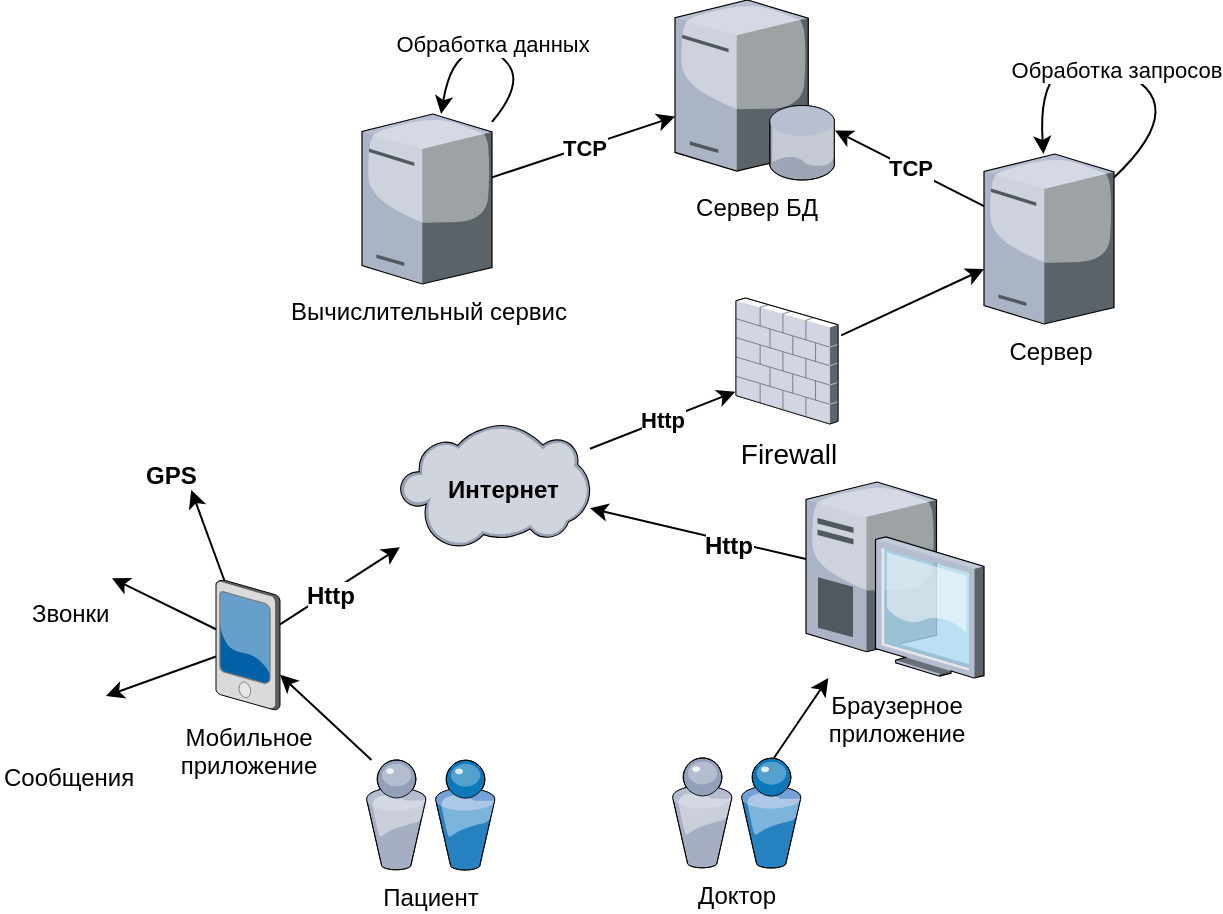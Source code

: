 <mxfile version="10.6.7" type="device"><diagram name="Page-1" id="e3a06f82-3646-2815-327d-82caf3d4e204"><mxGraphModel dx="988" dy="-727" grid="1" gridSize="10" guides="1" tooltips="1" connect="1" arrows="1" fold="1" page="1" pageScale="1.5" pageWidth="1169" pageHeight="826" background="none" math="0" shadow="0"><root><mxCell id="0" style=";html=1;"/><mxCell id="1" style=";html=1;" parent="0"/><mxCell id="XiC1yfHGTSZyb7_Km_Cf-1" value="Сервер БД" style="verticalLabelPosition=bottom;aspect=fixed;html=1;verticalAlign=top;strokeColor=none;align=center;outlineConnect=0;shape=mxgraph.citrix.database_server;" vertex="1" parent="1"><mxGeometry x="819.5" y="1440" width="80" height="90" as="geometry"/></mxCell><mxCell id="XiC1yfHGTSZyb7_Km_Cf-2" value="Браузерное &lt;br&gt;приложение" style="verticalLabelPosition=bottom;aspect=fixed;html=1;verticalAlign=top;strokeColor=none;align=center;outlineConnect=0;shape=mxgraph.citrix.desktop;" vertex="1" parent="1"><mxGeometry x="885" y="1681" width="89" height="98" as="geometry"/></mxCell><mxCell id="XiC1yfHGTSZyb7_Km_Cf-4" value="Мобильное &lt;br&gt;приложение" style="verticalLabelPosition=bottom;aspect=fixed;html=1;verticalAlign=top;strokeColor=none;align=center;outlineConnect=0;shape=mxgraph.citrix.pda;" vertex="1" parent="1"><mxGeometry x="590" y="1730" width="32" height="65" as="geometry"/></mxCell><mxCell id="XiC1yfHGTSZyb7_Km_Cf-5" value="Пациент" style="verticalLabelPosition=bottom;aspect=fixed;html=1;verticalAlign=top;strokeColor=none;align=center;outlineConnect=0;shape=mxgraph.citrix.users;" vertex="1" parent="1"><mxGeometry x="665" y="1820" width="64.5" height="55" as="geometry"/></mxCell><mxCell id="XiC1yfHGTSZyb7_Km_Cf-6" value="Доктор" style="verticalLabelPosition=bottom;aspect=fixed;html=1;verticalAlign=top;strokeColor=none;align=center;outlineConnect=0;shape=mxgraph.citrix.users;" vertex="1" parent="1"><mxGeometry x="818" y="1819" width="64.5" height="55" as="geometry"/></mxCell><mxCell id="XiC1yfHGTSZyb7_Km_Cf-7" value="Сервер" style="verticalLabelPosition=bottom;aspect=fixed;html=1;verticalAlign=top;strokeColor=none;align=center;outlineConnect=0;shape=mxgraph.citrix.license_server;" vertex="1" parent="1"><mxGeometry x="974" y="1517" width="65" height="85" as="geometry"/></mxCell><mxCell id="XiC1yfHGTSZyb7_Km_Cf-8" value="Вычислительный сервис" style="verticalLabelPosition=bottom;aspect=fixed;html=1;verticalAlign=top;strokeColor=none;align=center;outlineConnect=0;shape=mxgraph.citrix.license_server;" vertex="1" parent="1"><mxGeometry x="663" y="1497" width="65" height="85" as="geometry"/></mxCell><mxCell id="XiC1yfHGTSZyb7_Km_Cf-9" value="" style="verticalLabelPosition=bottom;aspect=fixed;html=1;verticalAlign=top;strokeColor=none;align=center;outlineConnect=0;shape=mxgraph.citrix.cloud;" vertex="1" parent="1"><mxGeometry x="682" y="1652" width="95" height="62" as="geometry"/></mxCell><mxCell id="XiC1yfHGTSZyb7_Km_Cf-10" value="Интернет" style="text;html=1;resizable=0;points=[];autosize=1;align=left;verticalAlign=top;spacingTop=-4;fontColor=#000000;fontStyle=1" vertex="1" parent="1"><mxGeometry x="703.5" y="1675" width="70" height="20" as="geometry"/></mxCell><mxCell id="XiC1yfHGTSZyb7_Km_Cf-11" value="" style="endArrow=classic;html=1;fontColor=#000000;" edge="1" parent="1" source="XiC1yfHGTSZyb7_Km_Cf-4" target="XiC1yfHGTSZyb7_Km_Cf-9"><mxGeometry width="50" height="50" relative="1" as="geometry"><mxPoint x="593" y="1792" as="sourcePoint"/><mxPoint x="643" y="1742" as="targetPoint"/></mxGeometry></mxCell><mxCell id="XiC1yfHGTSZyb7_Km_Cf-12" value="&lt;b&gt;Http&lt;/b&gt;" style="text;html=1;resizable=0;points=[];align=center;verticalAlign=middle;labelBackgroundColor=#ffffff;fontColor=#000000;" vertex="1" connectable="0" parent="XiC1yfHGTSZyb7_Km_Cf-11"><mxGeometry x="-0.198" y="-1" relative="1" as="geometry"><mxPoint as="offset"/></mxGeometry></mxCell><mxCell id="XiC1yfHGTSZyb7_Km_Cf-14" value="&lt;b&gt;Http&lt;/b&gt;" style="endArrow=classic;html=1;fontColor=#000000;entryX=-0.007;entryY=0.744;entryDx=0;entryDy=0;entryPerimeter=0;" edge="1" parent="1" source="XiC1yfHGTSZyb7_Km_Cf-9" target="XiC1yfHGTSZyb7_Km_Cf-46"><mxGeometry width="50" height="50" relative="1" as="geometry"><mxPoint x="460" y="1670" as="sourcePoint"/><mxPoint x="510" y="1620" as="targetPoint"/></mxGeometry></mxCell><mxCell id="XiC1yfHGTSZyb7_Km_Cf-15" value="&lt;b&gt;TCP&lt;/b&gt;" style="endArrow=classic;html=1;fontColor=#000000;" edge="1" parent="1" source="XiC1yfHGTSZyb7_Km_Cf-7" target="XiC1yfHGTSZyb7_Km_Cf-1"><mxGeometry width="50" height="50" relative="1" as="geometry"><mxPoint x="700" y="1650" as="sourcePoint"/><mxPoint x="750" y="1600" as="targetPoint"/></mxGeometry></mxCell><mxCell id="XiC1yfHGTSZyb7_Km_Cf-16" value="&lt;b&gt;TCP&lt;/b&gt;" style="endArrow=classic;html=1;fontColor=#000000;" edge="1" parent="1" source="XiC1yfHGTSZyb7_Km_Cf-8" target="XiC1yfHGTSZyb7_Km_Cf-1"><mxGeometry width="50" height="50" relative="1" as="geometry"><mxPoint x="770" y="1670" as="sourcePoint"/><mxPoint x="820" y="1620" as="targetPoint"/></mxGeometry></mxCell><mxCell id="XiC1yfHGTSZyb7_Km_Cf-18" value="" style="endArrow=classic;html=1;fontColor=#000000;" edge="1" parent="1" source="XiC1yfHGTSZyb7_Km_Cf-5" target="XiC1yfHGTSZyb7_Km_Cf-4"><mxGeometry width="50" height="50" relative="1" as="geometry"><mxPoint x="523" y="1952" as="sourcePoint"/><mxPoint x="573" y="1902" as="targetPoint"/></mxGeometry></mxCell><mxCell id="XiC1yfHGTSZyb7_Km_Cf-19" value="" style="endArrow=classic;html=1;fontColor=#000000;" edge="1" parent="1" source="XiC1yfHGTSZyb7_Km_Cf-6" target="XiC1yfHGTSZyb7_Km_Cf-2"><mxGeometry width="50" height="50" relative="1" as="geometry"><mxPoint x="743" y="1932" as="sourcePoint"/><mxPoint x="793" y="1882" as="targetPoint"/></mxGeometry></mxCell><mxCell id="XiC1yfHGTSZyb7_Km_Cf-22" value="" style="endArrow=classic;html=1;fontColor=#000000;" edge="1" parent="1" source="XiC1yfHGTSZyb7_Km_Cf-2" target="XiC1yfHGTSZyb7_Km_Cf-9"><mxGeometry width="50" height="50" relative="1" as="geometry"><mxPoint x="706" y="1849.5" as="sourcePoint"/><mxPoint x="756" y="1799.5" as="targetPoint"/></mxGeometry></mxCell><mxCell id="XiC1yfHGTSZyb7_Km_Cf-23" value="&lt;b&gt;Http&lt;/b&gt;" style="text;html=1;resizable=0;points=[];align=center;verticalAlign=middle;labelBackgroundColor=#ffffff;fontColor=#000000;" vertex="1" connectable="0" parent="XiC1yfHGTSZyb7_Km_Cf-22"><mxGeometry x="-0.278" y="2" relative="1" as="geometry"><mxPoint as="offset"/></mxGeometry></mxCell><mxCell id="XiC1yfHGTSZyb7_Km_Cf-25" value="Обработка данных" style="curved=1;endArrow=classic;html=1;fontColor=#000000;" edge="1" parent="1" source="XiC1yfHGTSZyb7_Km_Cf-8" target="XiC1yfHGTSZyb7_Km_Cf-8"><mxGeometry width="50" height="50" relative="1" as="geometry"><mxPoint x="694" y="1482" as="sourcePoint"/><mxPoint x="744" y="1432" as="targetPoint"/><Array as="points"><mxPoint x="744" y="1482"/><mxPoint x="728" y="1462"/><mxPoint x="707" y="1470"/></Array></mxGeometry></mxCell><mxCell id="XiC1yfHGTSZyb7_Km_Cf-30" value="" style="shape=image;html=1;verticalAlign=top;verticalLabelPosition=bottom;labelBackgroundColor=#ffffff;imageAspect=0;aspect=fixed;image=https://cdn4.iconfinder.com/data/icons/socialcones/508/WhatsApp-128.png;fontColor=#000000;" vertex="1" parent="1"><mxGeometry x="499" y="1700" width="39" height="39" as="geometry"/></mxCell><mxCell id="XiC1yfHGTSZyb7_Km_Cf-37" value="" style="shape=image;html=1;verticalAlign=top;verticalLabelPosition=bottom;labelBackgroundColor=#ffffff;imageAspect=0;aspect=fixed;image=https://cdn4.iconfinder.com/data/icons/web-ui-color/128/Mail-128.png;fontColor=#000000;" vertex="1" parent="1"><mxGeometry x="499" y="1779" width="36" height="36" as="geometry"/></mxCell><mxCell id="XiC1yfHGTSZyb7_Km_Cf-38" value="" style="endArrow=classic;html=1;fontColor=#000000;" edge="1" parent="1" source="XiC1yfHGTSZyb7_Km_Cf-4" target="XiC1yfHGTSZyb7_Km_Cf-26"><mxGeometry width="50" height="50" relative="1" as="geometry"><mxPoint x="619" y="1675" as="sourcePoint"/><mxPoint x="669" y="1625" as="targetPoint"/></mxGeometry></mxCell><mxCell id="XiC1yfHGTSZyb7_Km_Cf-39" value="" style="endArrow=classic;html=1;fontColor=#000000;" edge="1" parent="1" source="XiC1yfHGTSZyb7_Km_Cf-4" target="XiC1yfHGTSZyb7_Km_Cf-30"><mxGeometry width="50" height="50" relative="1" as="geometry"><mxPoint x="480" y="1640" as="sourcePoint"/><mxPoint x="530" y="1590" as="targetPoint"/></mxGeometry></mxCell><mxCell id="XiC1yfHGTSZyb7_Km_Cf-40" value="" style="endArrow=classic;html=1;fontColor=#000000;entryX=1;entryY=0.25;entryDx=0;entryDy=0;" edge="1" parent="1" source="XiC1yfHGTSZyb7_Km_Cf-4" target="XiC1yfHGTSZyb7_Km_Cf-37"><mxGeometry width="50" height="50" relative="1" as="geometry"><mxPoint x="420" y="1800" as="sourcePoint"/><mxPoint x="470" y="1750" as="targetPoint"/></mxGeometry></mxCell><mxCell id="XiC1yfHGTSZyb7_Km_Cf-43" value="GPS" style="text;html=1;resizable=0;points=[];autosize=1;align=left;verticalAlign=top;spacingTop=-4;fontColor=#000000;fontStyle=1" vertex="1" parent="1"><mxGeometry x="553" y="1668" width="40" height="20" as="geometry"/></mxCell><mxCell id="XiC1yfHGTSZyb7_Km_Cf-26" value="" style="shape=image;html=1;verticalAlign=top;verticalLabelPosition=bottom;labelBackgroundColor=#ffffff;imageAspect=0;aspect=fixed;image=https://cdn3.iconfinder.com/data/icons/facebook-ui-flat/48/Facebook_UI-08-128.png;fontColor=#000000;" vertex="1" parent="1"><mxGeometry x="538" y="1627" width="58" height="58" as="geometry"/></mxCell><mxCell id="XiC1yfHGTSZyb7_Km_Cf-44" value="Звонки" style="text;html=1;resizable=0;points=[];autosize=1;align=left;verticalAlign=top;spacingTop=-4;fontColor=#000000;" vertex="1" parent="1"><mxGeometry x="496" y="1737" width="50" height="20" as="geometry"/></mxCell><mxCell id="XiC1yfHGTSZyb7_Km_Cf-45" value="Сообщения" style="text;html=1;resizable=0;points=[];autosize=1;align=left;verticalAlign=top;spacingTop=-4;fontColor=#000000;" vertex="1" parent="1"><mxGeometry x="482" y="1819" width="80" height="20" as="geometry"/></mxCell><mxCell id="XiC1yfHGTSZyb7_Km_Cf-46" value="Firewall" style="verticalLabelPosition=bottom;aspect=fixed;html=1;verticalAlign=top;strokeColor=none;shape=mxgraph.citrix.firewall;fillColor=#66B2FF;gradientColor=#0066CC;fontSize=14;" vertex="1" parent="1"><mxGeometry x="850" y="1589" width="51" height="63" as="geometry"/></mxCell><mxCell id="XiC1yfHGTSZyb7_Km_Cf-47" value="" style="endArrow=classic;html=1;fontColor=#000000;exitX=1.031;exitY=0.296;exitDx=0;exitDy=0;exitPerimeter=0;" edge="1" parent="1" source="XiC1yfHGTSZyb7_Km_Cf-46" target="XiC1yfHGTSZyb7_Km_Cf-7"><mxGeometry width="50" height="50" relative="1" as="geometry"><mxPoint x="891" y="1600" as="sourcePoint"/><mxPoint x="530" y="1540" as="targetPoint"/></mxGeometry></mxCell><mxCell id="XiC1yfHGTSZyb7_Km_Cf-48" value="Обработка запросов" style="curved=1;endArrow=classic;html=1;fontColor=#000000;" edge="1" parent="1" source="XiC1yfHGTSZyb7_Km_Cf-7" target="XiC1yfHGTSZyb7_Km_Cf-7"><mxGeometry width="50" height="50" relative="1" as="geometry"><mxPoint x="1084.5" y="1508.5" as="sourcePoint"/><mxPoint x="1134.5" y="1458.5" as="targetPoint"/><Array as="points"><mxPoint x="1080" y="1490"/><mxPoint x="1000" y="1460"/></Array></mxGeometry></mxCell></root></mxGraphModel></diagram></mxfile>